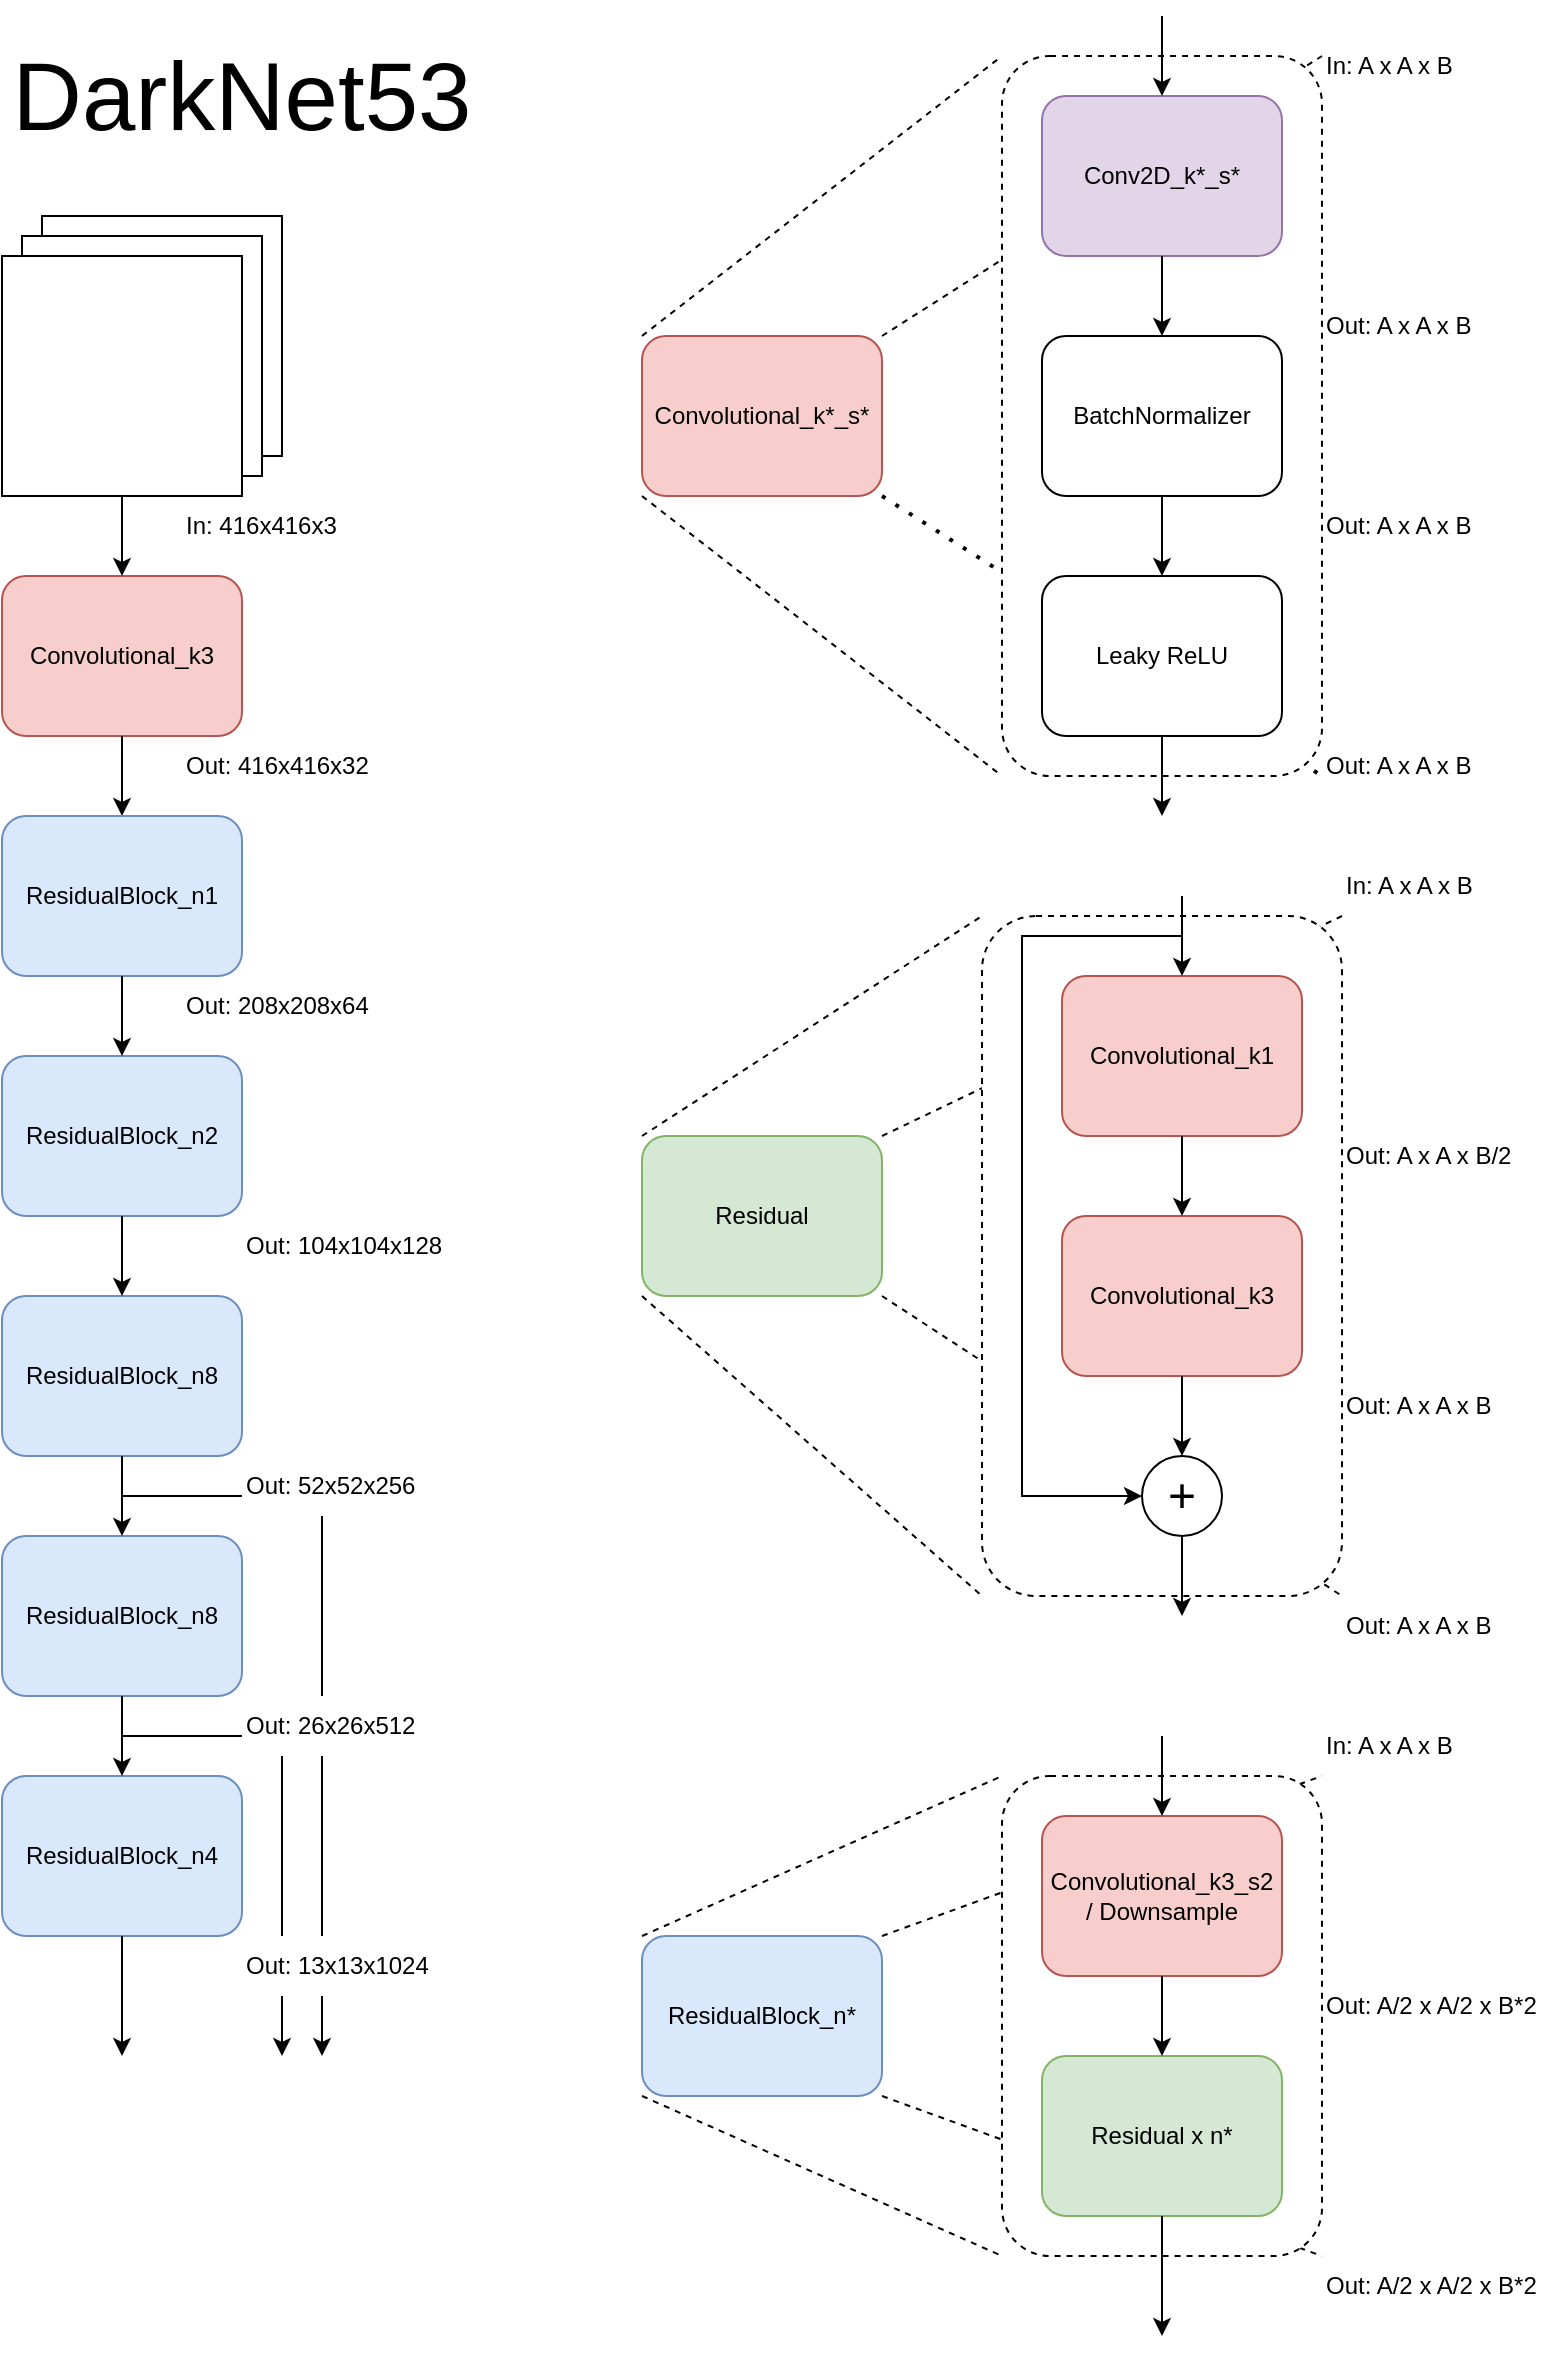<mxfile version="21.2.7" type="device">
  <diagram name="Strona-1" id="idUSnRRMElt9q3PxivnW">
    <mxGraphModel dx="2817" dy="1094" grid="1" gridSize="10" guides="1" tooltips="1" connect="1" arrows="1" fold="1" page="1" pageScale="1" pageWidth="827" pageHeight="1169" math="0" shadow="0">
      <root>
        <mxCell id="0" />
        <mxCell id="1" parent="0" />
        <mxCell id="UWpuQENZs1Tiv_4D3SiJ-388" value="" style="endArrow=none;dashed=1;html=1;rounded=0;exitX=1;exitY=1;exitDx=0;exitDy=0;entryX=1;entryY=1;entryDx=0;entryDy=0;" parent="1" source="UWpuQENZs1Tiv_4D3SiJ-382" target="UWpuQENZs1Tiv_4D3SiJ-376" edge="1">
          <mxGeometry width="50" height="50" relative="1" as="geometry">
            <mxPoint x="-440" y="1250" as="sourcePoint" />
            <mxPoint x="-390" y="1200" as="targetPoint" />
          </mxGeometry>
        </mxCell>
        <mxCell id="UWpuQENZs1Tiv_4D3SiJ-387" value="" style="endArrow=none;dashed=1;html=1;rounded=0;exitX=1;exitY=0;exitDx=0;exitDy=0;entryX=1;entryY=0;entryDx=0;entryDy=0;" parent="1" source="UWpuQENZs1Tiv_4D3SiJ-382" target="UWpuQENZs1Tiv_4D3SiJ-376" edge="1">
          <mxGeometry width="50" height="50" relative="1" as="geometry">
            <mxPoint x="-430" y="890" as="sourcePoint" />
            <mxPoint x="-380" y="840" as="targetPoint" />
          </mxGeometry>
        </mxCell>
        <mxCell id="UWpuQENZs1Tiv_4D3SiJ-375" value="" style="endArrow=none;dashed=1;html=1;rounded=0;exitX=1;exitY=1;exitDx=0;exitDy=0;entryX=1;entryY=1;entryDx=0;entryDy=0;" parent="1" source="UWpuQENZs1Tiv_4D3SiJ-357" target="UWpuQENZs1Tiv_4D3SiJ-370" edge="1">
          <mxGeometry width="50" height="50" relative="1" as="geometry">
            <mxPoint x="-460" y="870" as="sourcePoint" />
            <mxPoint x="-410" y="820" as="targetPoint" />
          </mxGeometry>
        </mxCell>
        <mxCell id="UWpuQENZs1Tiv_4D3SiJ-374" value="" style="endArrow=none;dashed=1;html=1;rounded=0;exitX=1;exitY=0;exitDx=0;exitDy=0;entryX=1;entryY=0;entryDx=0;entryDy=0;" parent="1" source="UWpuQENZs1Tiv_4D3SiJ-357" target="UWpuQENZs1Tiv_4D3SiJ-370" edge="1">
          <mxGeometry width="50" height="50" relative="1" as="geometry">
            <mxPoint x="-490" y="560" as="sourcePoint" />
            <mxPoint x="-440" y="510" as="targetPoint" />
          </mxGeometry>
        </mxCell>
        <mxCell id="UWpuQENZs1Tiv_4D3SiJ-370" value="" style="rounded=1;whiteSpace=wrap;html=1;dashed=1;fillColor=default;" parent="1" vertex="1">
          <mxGeometry x="-310" y="490" width="180" height="340" as="geometry" />
        </mxCell>
        <mxCell id="UWpuQENZs1Tiv_4D3SiJ-356" value="" style="endArrow=none;dashed=1;html=1;dashPattern=1 3;strokeWidth=2;rounded=0;exitX=1;exitY=1;exitDx=0;exitDy=0;entryX=1;entryY=1;entryDx=0;entryDy=0;" parent="1" source="UWpuQENZs1Tiv_4D3SiJ-345" target="UWpuQENZs1Tiv_4D3SiJ-352" edge="1">
          <mxGeometry width="50" height="50" relative="1" as="geometry">
            <mxPoint x="-410" y="620" as="sourcePoint" />
            <mxPoint x="-360" y="570" as="targetPoint" />
          </mxGeometry>
        </mxCell>
        <mxCell id="UWpuQENZs1Tiv_4D3SiJ-355" value="" style="endArrow=none;dashed=1;html=1;rounded=0;exitX=1;exitY=0;exitDx=0;exitDy=0;entryX=1;entryY=0;entryDx=0;entryDy=0;" parent="1" source="UWpuQENZs1Tiv_4D3SiJ-345" target="UWpuQENZs1Tiv_4D3SiJ-352" edge="1">
          <mxGeometry width="50" height="50" relative="1" as="geometry">
            <mxPoint x="-470" y="540" as="sourcePoint" />
            <mxPoint x="-420" y="490" as="targetPoint" />
          </mxGeometry>
        </mxCell>
        <mxCell id="UWpuQENZs1Tiv_4D3SiJ-352" value="" style="rounded=1;whiteSpace=wrap;html=1;dashed=1;fillColor=default;" parent="1" vertex="1">
          <mxGeometry x="-300" y="60" width="160" height="360" as="geometry" />
        </mxCell>
        <mxCell id="UWpuQENZs1Tiv_4D3SiJ-297" value="&lt;font style=&quot;font-size: 48px;&quot;&gt;DarkNet53&lt;br&gt;&lt;/font&gt;" style="text;html=1;strokeColor=none;fillColor=none;align=center;verticalAlign=middle;whiteSpace=wrap;rounded=0;" parent="1" vertex="1">
          <mxGeometry x="-800" y="40" width="240" height="80" as="geometry" />
        </mxCell>
        <mxCell id="UWpuQENZs1Tiv_4D3SiJ-298" value="" style="rounded=0;whiteSpace=wrap;html=1;" parent="1" vertex="1">
          <mxGeometry x="-780" y="140" width="120" height="120" as="geometry" />
        </mxCell>
        <mxCell id="UWpuQENZs1Tiv_4D3SiJ-299" value="" style="rounded=0;whiteSpace=wrap;html=1;" parent="1" vertex="1">
          <mxGeometry x="-790" y="150" width="120" height="120" as="geometry" />
        </mxCell>
        <mxCell id="UWpuQENZs1Tiv_4D3SiJ-300" value="" style="rounded=0;whiteSpace=wrap;html=1;" parent="1" vertex="1">
          <mxGeometry x="-800" y="160" width="120" height="120" as="geometry" />
        </mxCell>
        <mxCell id="UWpuQENZs1Tiv_4D3SiJ-301" value="In: 416x416x3" style="text;html=1;strokeColor=none;fillColor=none;align=left;verticalAlign=middle;whiteSpace=wrap;rounded=0;" parent="1" vertex="1">
          <mxGeometry x="-710" y="280" width="80" height="30" as="geometry" />
        </mxCell>
        <mxCell id="UWpuQENZs1Tiv_4D3SiJ-302" value="Convolutional_k3" style="rounded=1;whiteSpace=wrap;html=1;fillColor=#f8cecc;strokeColor=#b85450;" parent="1" vertex="1">
          <mxGeometry x="-800" y="320" width="120" height="80" as="geometry" />
        </mxCell>
        <mxCell id="UWpuQENZs1Tiv_4D3SiJ-303" value="" style="endArrow=classic;html=1;rounded=0;exitX=0.5;exitY=1;exitDx=0;exitDy=0;entryX=0.5;entryY=0;entryDx=0;entryDy=0;" parent="1" source="UWpuQENZs1Tiv_4D3SiJ-300" target="UWpuQENZs1Tiv_4D3SiJ-302" edge="1">
          <mxGeometry width="50" height="50" relative="1" as="geometry">
            <mxPoint x="-460" y="500" as="sourcePoint" />
            <mxPoint x="-410" y="450" as="targetPoint" />
          </mxGeometry>
        </mxCell>
        <mxCell id="UWpuQENZs1Tiv_4D3SiJ-305" value="" style="endArrow=classic;html=1;rounded=0;exitX=0.5;exitY=1;exitDx=0;exitDy=0;entryX=0.5;entryY=0;entryDx=0;entryDy=0;" parent="1" source="UWpuQENZs1Tiv_4D3SiJ-302" target="UWpuQENZs1Tiv_4D3SiJ-403" edge="1">
          <mxGeometry width="50" height="50" relative="1" as="geometry">
            <mxPoint x="-560" y="480" as="sourcePoint" />
            <mxPoint x="-790" y="420" as="targetPoint" />
          </mxGeometry>
        </mxCell>
        <mxCell id="UWpuQENZs1Tiv_4D3SiJ-334" value="Out: 416x416x32" style="text;html=1;strokeColor=none;fillColor=none;align=left;verticalAlign=middle;whiteSpace=wrap;rounded=0;" parent="1" vertex="1">
          <mxGeometry x="-710" y="400" width="100" height="30" as="geometry" />
        </mxCell>
        <mxCell id="UWpuQENZs1Tiv_4D3SiJ-336" value="Out: 208x208x64" style="text;html=1;strokeColor=none;fillColor=none;align=left;verticalAlign=middle;whiteSpace=wrap;rounded=0;" parent="1" vertex="1">
          <mxGeometry x="-710" y="520" width="100" height="30" as="geometry" />
        </mxCell>
        <mxCell id="UWpuQENZs1Tiv_4D3SiJ-338" value="Out: 104x104x128" style="text;html=1;strokeColor=none;fillColor=none;align=left;verticalAlign=middle;whiteSpace=wrap;rounded=0;" parent="1" vertex="1">
          <mxGeometry x="-680" y="640" width="110" height="30" as="geometry" />
        </mxCell>
        <mxCell id="UWpuQENZs1Tiv_4D3SiJ-345" value="Convolutional_k*_s*" style="rounded=1;whiteSpace=wrap;html=1;fillColor=#f8cecc;strokeColor=#b85450;" parent="1" vertex="1">
          <mxGeometry x="-480" y="200" width="120" height="80" as="geometry" />
        </mxCell>
        <mxCell id="UWpuQENZs1Tiv_4D3SiJ-346" value="Conv2D_k*_s*" style="rounded=1;whiteSpace=wrap;html=1;fillColor=#e1d5e7;strokeColor=#9673a6;" parent="1" vertex="1">
          <mxGeometry x="-280" y="80" width="120" height="80" as="geometry" />
        </mxCell>
        <mxCell id="UWpuQENZs1Tiv_4D3SiJ-347" value="BatchNormalizer" style="rounded=1;whiteSpace=wrap;html=1;" parent="1" vertex="1">
          <mxGeometry x="-280" y="200" width="120" height="80" as="geometry" />
        </mxCell>
        <mxCell id="UWpuQENZs1Tiv_4D3SiJ-348" value="Leaky ReLU" style="rounded=1;whiteSpace=wrap;html=1;" parent="1" vertex="1">
          <mxGeometry x="-280" y="320" width="120" height="80" as="geometry" />
        </mxCell>
        <mxCell id="UWpuQENZs1Tiv_4D3SiJ-350" value="" style="endArrow=classic;html=1;rounded=0;exitX=0.5;exitY=1;exitDx=0;exitDy=0;" parent="1" source="UWpuQENZs1Tiv_4D3SiJ-346" target="UWpuQENZs1Tiv_4D3SiJ-347" edge="1">
          <mxGeometry width="50" height="50" relative="1" as="geometry">
            <mxPoint x="-90" y="240" as="sourcePoint" />
            <mxPoint x="-40" y="190" as="targetPoint" />
          </mxGeometry>
        </mxCell>
        <mxCell id="UWpuQENZs1Tiv_4D3SiJ-351" value="" style="endArrow=classic;html=1;rounded=0;exitX=0.5;exitY=1;exitDx=0;exitDy=0;entryX=0.5;entryY=0;entryDx=0;entryDy=0;" parent="1" source="UWpuQENZs1Tiv_4D3SiJ-347" target="UWpuQENZs1Tiv_4D3SiJ-348" edge="1">
          <mxGeometry width="50" height="50" relative="1" as="geometry">
            <mxPoint x="-70" y="340" as="sourcePoint" />
            <mxPoint x="-20" y="290" as="targetPoint" />
          </mxGeometry>
        </mxCell>
        <mxCell id="UWpuQENZs1Tiv_4D3SiJ-353" value="" style="endArrow=none;dashed=1;html=1;rounded=0;entryX=0;entryY=0;entryDx=0;entryDy=0;" parent="1" target="UWpuQENZs1Tiv_4D3SiJ-352" edge="1">
          <mxGeometry width="50" height="50" relative="1" as="geometry">
            <mxPoint x="-480" y="200" as="sourcePoint" />
            <mxPoint x="-490" y="130" as="targetPoint" />
          </mxGeometry>
        </mxCell>
        <mxCell id="UWpuQENZs1Tiv_4D3SiJ-354" value="" style="endArrow=none;dashed=1;html=1;rounded=0;exitX=0;exitY=1;exitDx=0;exitDy=0;entryX=0;entryY=1;entryDx=0;entryDy=0;" parent="1" source="UWpuQENZs1Tiv_4D3SiJ-345" target="UWpuQENZs1Tiv_4D3SiJ-352" edge="1">
          <mxGeometry width="50" height="50" relative="1" as="geometry">
            <mxPoint x="-360" y="520" as="sourcePoint" />
            <mxPoint x="-310" y="470" as="targetPoint" />
          </mxGeometry>
        </mxCell>
        <mxCell id="UWpuQENZs1Tiv_4D3SiJ-357" value="Residual" style="rounded=1;whiteSpace=wrap;html=1;fillColor=#d5e8d4;strokeColor=#82b366;" parent="1" vertex="1">
          <mxGeometry x="-480" y="600" width="120" height="80" as="geometry" />
        </mxCell>
        <mxCell id="UWpuQENZs1Tiv_4D3SiJ-358" value="Convolutional_k1" style="rounded=1;whiteSpace=wrap;html=1;fillColor=#f8cecc;strokeColor=#b85450;" parent="1" vertex="1">
          <mxGeometry x="-270" y="520" width="120" height="80" as="geometry" />
        </mxCell>
        <mxCell id="UWpuQENZs1Tiv_4D3SiJ-359" value="Convolutional_k3" style="rounded=1;whiteSpace=wrap;html=1;fillColor=#f8cecc;strokeColor=#b85450;" parent="1" vertex="1">
          <mxGeometry x="-270" y="640" width="120" height="80" as="geometry" />
        </mxCell>
        <mxCell id="UWpuQENZs1Tiv_4D3SiJ-360" value="" style="endArrow=classic;html=1;rounded=0;exitX=0.5;exitY=1;exitDx=0;exitDy=0;entryX=0.5;entryY=0;entryDx=0;entryDy=0;" parent="1" source="UWpuQENZs1Tiv_4D3SiJ-358" target="UWpuQENZs1Tiv_4D3SiJ-359" edge="1">
          <mxGeometry width="50" height="50" relative="1" as="geometry">
            <mxPoint x="-190" y="920" as="sourcePoint" />
            <mxPoint x="-140" y="870" as="targetPoint" />
          </mxGeometry>
        </mxCell>
        <mxCell id="UWpuQENZs1Tiv_4D3SiJ-361" value="" style="endArrow=classic;html=1;rounded=0;entryX=0.5;entryY=0;entryDx=0;entryDy=0;" parent="1" target="UWpuQENZs1Tiv_4D3SiJ-346" edge="1">
          <mxGeometry width="50" height="50" relative="1" as="geometry">
            <mxPoint x="-220" y="40" as="sourcePoint" />
            <mxPoint x="-410" y="480" as="targetPoint" />
          </mxGeometry>
        </mxCell>
        <mxCell id="UWpuQENZs1Tiv_4D3SiJ-362" value="" style="endArrow=classic;html=1;rounded=0;exitX=0.5;exitY=1;exitDx=0;exitDy=0;" parent="1" source="UWpuQENZs1Tiv_4D3SiJ-348" edge="1">
          <mxGeometry width="50" height="50" relative="1" as="geometry">
            <mxPoint x="-380" y="570" as="sourcePoint" />
            <mxPoint x="-220" y="440" as="targetPoint" />
          </mxGeometry>
        </mxCell>
        <mxCell id="UWpuQENZs1Tiv_4D3SiJ-363" value="" style="endArrow=classic;html=1;rounded=0;entryX=0.5;entryY=0;entryDx=0;entryDy=0;" parent="1" target="UWpuQENZs1Tiv_4D3SiJ-358" edge="1">
          <mxGeometry width="50" height="50" relative="1" as="geometry">
            <mxPoint x="-210" y="480" as="sourcePoint" />
            <mxPoint x="-50" y="480" as="targetPoint" />
          </mxGeometry>
        </mxCell>
        <mxCell id="UWpuQENZs1Tiv_4D3SiJ-365" value="&lt;font style=&quot;font-size: 24px;&quot;&gt;+&lt;/font&gt;" style="ellipse;whiteSpace=wrap;html=1;aspect=fixed;" parent="1" vertex="1">
          <mxGeometry x="-230" y="760" width="40" height="40" as="geometry" />
        </mxCell>
        <mxCell id="UWpuQENZs1Tiv_4D3SiJ-367" value="" style="endArrow=classic;html=1;rounded=0;exitX=0.5;exitY=1;exitDx=0;exitDy=0;entryX=0.5;entryY=0;entryDx=0;entryDy=0;" parent="1" source="UWpuQENZs1Tiv_4D3SiJ-359" target="UWpuQENZs1Tiv_4D3SiJ-365" edge="1">
          <mxGeometry width="50" height="50" relative="1" as="geometry">
            <mxPoint x="-130" y="800" as="sourcePoint" />
            <mxPoint x="-80" y="750" as="targetPoint" />
          </mxGeometry>
        </mxCell>
        <mxCell id="UWpuQENZs1Tiv_4D3SiJ-368" value="" style="endArrow=classic;html=1;rounded=0;exitX=0.5;exitY=1;exitDx=0;exitDy=0;" parent="1" source="UWpuQENZs1Tiv_4D3SiJ-365" edge="1">
          <mxGeometry width="50" height="50" relative="1" as="geometry">
            <mxPoint x="-370" y="880" as="sourcePoint" />
            <mxPoint x="-210" y="840" as="targetPoint" />
          </mxGeometry>
        </mxCell>
        <mxCell id="UWpuQENZs1Tiv_4D3SiJ-369" value="" style="endArrow=classic;html=1;rounded=0;entryX=0;entryY=0.5;entryDx=0;entryDy=0;" parent="1" target="UWpuQENZs1Tiv_4D3SiJ-365" edge="1">
          <mxGeometry width="50" height="50" relative="1" as="geometry">
            <mxPoint x="-210" y="480" as="sourcePoint" />
            <mxPoint x="-330" y="760" as="targetPoint" />
            <Array as="points">
              <mxPoint x="-210" y="500" />
              <mxPoint x="-290" y="500" />
              <mxPoint x="-290" y="780" />
            </Array>
          </mxGeometry>
        </mxCell>
        <mxCell id="UWpuQENZs1Tiv_4D3SiJ-372" value="" style="endArrow=none;dashed=1;html=1;rounded=0;entryX=0;entryY=0;entryDx=0;entryDy=0;exitX=0;exitY=0;exitDx=0;exitDy=0;" parent="1" source="UWpuQENZs1Tiv_4D3SiJ-357" target="UWpuQENZs1Tiv_4D3SiJ-370" edge="1">
          <mxGeometry width="50" height="50" relative="1" as="geometry">
            <mxPoint x="-450" y="820" as="sourcePoint" />
            <mxPoint x="-400" y="770" as="targetPoint" />
          </mxGeometry>
        </mxCell>
        <mxCell id="UWpuQENZs1Tiv_4D3SiJ-373" value="" style="endArrow=none;dashed=1;html=1;rounded=0;exitX=0;exitY=1;exitDx=0;exitDy=0;entryX=0;entryY=1;entryDx=0;entryDy=0;" parent="1" source="UWpuQENZs1Tiv_4D3SiJ-357" target="UWpuQENZs1Tiv_4D3SiJ-370" edge="1">
          <mxGeometry width="50" height="50" relative="1" as="geometry">
            <mxPoint x="-450" y="880" as="sourcePoint" />
            <mxPoint x="-400" y="830" as="targetPoint" />
          </mxGeometry>
        </mxCell>
        <mxCell id="UWpuQENZs1Tiv_4D3SiJ-376" value="" style="rounded=1;whiteSpace=wrap;html=1;dashed=1;verticalAlign=top;" parent="1" vertex="1">
          <mxGeometry x="-300" y="920" width="160" height="240" as="geometry" />
        </mxCell>
        <mxCell id="UWpuQENZs1Tiv_4D3SiJ-377" value="Convolutional_k3_s2 / Downsample" style="rounded=1;whiteSpace=wrap;html=1;fillColor=#f8cecc;strokeColor=#b85450;" parent="1" vertex="1">
          <mxGeometry x="-280" y="940" width="120" height="80" as="geometry" />
        </mxCell>
        <mxCell id="UWpuQENZs1Tiv_4D3SiJ-378" value="Residual x n*" style="rounded=1;whiteSpace=wrap;html=1;fillColor=#d5e8d4;strokeColor=#82b366;" parent="1" vertex="1">
          <mxGeometry x="-280" y="1060" width="120" height="80" as="geometry" />
        </mxCell>
        <mxCell id="UWpuQENZs1Tiv_4D3SiJ-379" value="" style="endArrow=classic;html=1;rounded=0;exitX=0.5;exitY=1;exitDx=0;exitDy=0;entryX=0.5;entryY=0;entryDx=0;entryDy=0;" parent="1" source="UWpuQENZs1Tiv_4D3SiJ-377" target="UWpuQENZs1Tiv_4D3SiJ-378" edge="1">
          <mxGeometry width="50" height="50" relative="1" as="geometry">
            <mxPoint x="-90" y="1260" as="sourcePoint" />
            <mxPoint x="-40" y="1210" as="targetPoint" />
          </mxGeometry>
        </mxCell>
        <mxCell id="UWpuQENZs1Tiv_4D3SiJ-382" value="ResidualBlock_n*" style="rounded=1;whiteSpace=wrap;html=1;fillColor=#dae8fc;strokeColor=#6c8ebf;" parent="1" vertex="1">
          <mxGeometry x="-480" y="1000" width="120" height="80" as="geometry" />
        </mxCell>
        <mxCell id="UWpuQENZs1Tiv_4D3SiJ-383" value="" style="endArrow=classic;html=1;rounded=0;entryX=0.5;entryY=0;entryDx=0;entryDy=0;" parent="1" target="UWpuQENZs1Tiv_4D3SiJ-377" edge="1">
          <mxGeometry width="50" height="50" relative="1" as="geometry">
            <mxPoint x="-220" y="900" as="sourcePoint" />
            <mxPoint x="-370" y="870" as="targetPoint" />
          </mxGeometry>
        </mxCell>
        <mxCell id="UWpuQENZs1Tiv_4D3SiJ-384" value="" style="endArrow=classic;html=1;rounded=0;exitX=0.5;exitY=1;exitDx=0;exitDy=0;" parent="1" source="UWpuQENZs1Tiv_4D3SiJ-378" edge="1">
          <mxGeometry width="50" height="50" relative="1" as="geometry">
            <mxPoint x="-200" y="1340" as="sourcePoint" />
            <mxPoint x="-220" y="1200" as="targetPoint" />
          </mxGeometry>
        </mxCell>
        <mxCell id="UWpuQENZs1Tiv_4D3SiJ-385" value="" style="endArrow=none;dashed=1;html=1;rounded=0;exitX=0;exitY=0;exitDx=0;exitDy=0;entryX=0;entryY=0;entryDx=0;entryDy=0;" parent="1" source="UWpuQENZs1Tiv_4D3SiJ-382" target="UWpuQENZs1Tiv_4D3SiJ-376" edge="1">
          <mxGeometry width="50" height="50" relative="1" as="geometry">
            <mxPoint x="-370" y="910" as="sourcePoint" />
            <mxPoint x="-320" y="860" as="targetPoint" />
          </mxGeometry>
        </mxCell>
        <mxCell id="UWpuQENZs1Tiv_4D3SiJ-386" value="" style="endArrow=none;dashed=1;html=1;rounded=0;exitX=0;exitY=1;exitDx=0;exitDy=0;entryX=0;entryY=1;entryDx=0;entryDy=0;" parent="1" source="UWpuQENZs1Tiv_4D3SiJ-382" target="UWpuQENZs1Tiv_4D3SiJ-376" edge="1">
          <mxGeometry width="50" height="50" relative="1" as="geometry">
            <mxPoint x="-430" y="1290" as="sourcePoint" />
            <mxPoint x="-380" y="1240" as="targetPoint" />
          </mxGeometry>
        </mxCell>
        <mxCell id="UWpuQENZs1Tiv_4D3SiJ-389" value="Out: A/2 x A/2 x B*2" style="text;html=1;strokeColor=none;fillColor=none;align=left;verticalAlign=middle;whiteSpace=wrap;rounded=0;" parent="1" vertex="1">
          <mxGeometry x="-140" y="1020" width="110" height="30" as="geometry" />
        </mxCell>
        <mxCell id="UWpuQENZs1Tiv_4D3SiJ-390" value="Out: A/2 x A/2 x B*2" style="text;html=1;strokeColor=none;fillColor=none;align=left;verticalAlign=middle;whiteSpace=wrap;rounded=0;" parent="1" vertex="1">
          <mxGeometry x="-140" y="1160" width="110" height="30" as="geometry" />
        </mxCell>
        <mxCell id="UWpuQENZs1Tiv_4D3SiJ-392" value="In: A x A x B" style="text;html=1;strokeColor=none;fillColor=none;align=left;verticalAlign=middle;whiteSpace=wrap;rounded=0;" parent="1" vertex="1">
          <mxGeometry x="-140" y="890" width="100" height="30" as="geometry" />
        </mxCell>
        <mxCell id="UWpuQENZs1Tiv_4D3SiJ-394" value="Out: A x A x B" style="text;html=1;strokeColor=none;fillColor=none;align=left;verticalAlign=middle;whiteSpace=wrap;rounded=0;" parent="1" vertex="1">
          <mxGeometry x="-140" y="180" width="110" height="30" as="geometry" />
        </mxCell>
        <mxCell id="UWpuQENZs1Tiv_4D3SiJ-396" value="In: A x A x B" style="text;html=1;strokeColor=none;fillColor=none;align=left;verticalAlign=middle;whiteSpace=wrap;rounded=0;" parent="1" vertex="1">
          <mxGeometry x="-140" y="50" width="100" height="30" as="geometry" />
        </mxCell>
        <mxCell id="UWpuQENZs1Tiv_4D3SiJ-397" value="Out: A x A x B" style="text;html=1;strokeColor=none;fillColor=none;align=left;verticalAlign=middle;whiteSpace=wrap;rounded=0;" parent="1" vertex="1">
          <mxGeometry x="-140" y="280" width="110" height="30" as="geometry" />
        </mxCell>
        <mxCell id="UWpuQENZs1Tiv_4D3SiJ-398" value="Out: A x A x B" style="text;html=1;strokeColor=none;fillColor=none;align=left;verticalAlign=middle;whiteSpace=wrap;rounded=0;" parent="1" vertex="1">
          <mxGeometry x="-140" y="400" width="110" height="30" as="geometry" />
        </mxCell>
        <mxCell id="UWpuQENZs1Tiv_4D3SiJ-399" value="In: A x A x B" style="text;html=1;strokeColor=none;fillColor=none;align=left;verticalAlign=middle;whiteSpace=wrap;rounded=0;" parent="1" vertex="1">
          <mxGeometry x="-130" y="460" width="100" height="30" as="geometry" />
        </mxCell>
        <mxCell id="UWpuQENZs1Tiv_4D3SiJ-400" value="Out: A x A x B/2" style="text;html=1;strokeColor=none;fillColor=none;align=left;verticalAlign=middle;whiteSpace=wrap;rounded=0;" parent="1" vertex="1">
          <mxGeometry x="-130" y="595" width="110" height="30" as="geometry" />
        </mxCell>
        <mxCell id="UWpuQENZs1Tiv_4D3SiJ-401" value="Out: A x A x B" style="text;html=1;strokeColor=none;fillColor=none;align=left;verticalAlign=middle;whiteSpace=wrap;rounded=0;" parent="1" vertex="1">
          <mxGeometry x="-130" y="720" width="110" height="30" as="geometry" />
        </mxCell>
        <mxCell id="UWpuQENZs1Tiv_4D3SiJ-402" value="Out: A x A x B" style="text;html=1;strokeColor=none;fillColor=none;align=left;verticalAlign=middle;whiteSpace=wrap;rounded=0;" parent="1" vertex="1">
          <mxGeometry x="-130" y="830" width="110" height="30" as="geometry" />
        </mxCell>
        <mxCell id="UWpuQENZs1Tiv_4D3SiJ-403" value="ResidualBlock_n1" style="rounded=1;whiteSpace=wrap;html=1;fillColor=#dae8fc;strokeColor=#6c8ebf;" parent="1" vertex="1">
          <mxGeometry x="-800" y="440" width="120" height="80" as="geometry" />
        </mxCell>
        <mxCell id="UWpuQENZs1Tiv_4D3SiJ-404" value="ResidualBlock_n2" style="rounded=1;whiteSpace=wrap;html=1;fillColor=#dae8fc;strokeColor=#6c8ebf;" parent="1" vertex="1">
          <mxGeometry x="-800" y="560" width="120" height="80" as="geometry" />
        </mxCell>
        <mxCell id="UWpuQENZs1Tiv_4D3SiJ-405" value="ResidualBlock_n8" style="rounded=1;whiteSpace=wrap;html=1;fillColor=#dae8fc;strokeColor=#6c8ebf;" parent="1" vertex="1">
          <mxGeometry x="-800" y="680" width="120" height="80" as="geometry" />
        </mxCell>
        <mxCell id="UWpuQENZs1Tiv_4D3SiJ-406" value="ResidualBlock_n8" style="rounded=1;whiteSpace=wrap;html=1;fillColor=#dae8fc;strokeColor=#6c8ebf;" parent="1" vertex="1">
          <mxGeometry x="-800" y="800" width="120" height="80" as="geometry" />
        </mxCell>
        <mxCell id="UWpuQENZs1Tiv_4D3SiJ-407" value="ResidualBlock_n4" style="rounded=1;whiteSpace=wrap;html=1;fillColor=#dae8fc;strokeColor=#6c8ebf;" parent="1" vertex="1">
          <mxGeometry x="-800" y="920" width="120" height="80" as="geometry" />
        </mxCell>
        <mxCell id="UWpuQENZs1Tiv_4D3SiJ-408" value="" style="endArrow=classic;html=1;rounded=0;exitX=0.5;exitY=1;exitDx=0;exitDy=0;entryX=0.5;entryY=0;entryDx=0;entryDy=0;" parent="1" source="UWpuQENZs1Tiv_4D3SiJ-406" target="UWpuQENZs1Tiv_4D3SiJ-407" edge="1">
          <mxGeometry width="50" height="50" relative="1" as="geometry">
            <mxPoint x="-850" y="920" as="sourcePoint" />
            <mxPoint x="-800" y="870" as="targetPoint" />
          </mxGeometry>
        </mxCell>
        <mxCell id="UWpuQENZs1Tiv_4D3SiJ-409" value="" style="endArrow=classic;html=1;rounded=0;exitX=0.5;exitY=1;exitDx=0;exitDy=0;entryX=0.5;entryY=0;entryDx=0;entryDy=0;" parent="1" source="UWpuQENZs1Tiv_4D3SiJ-404" target="UWpuQENZs1Tiv_4D3SiJ-405" edge="1">
          <mxGeometry width="50" height="50" relative="1" as="geometry">
            <mxPoint x="-630" y="760" as="sourcePoint" />
            <mxPoint x="-580" y="710" as="targetPoint" />
          </mxGeometry>
        </mxCell>
        <mxCell id="UWpuQENZs1Tiv_4D3SiJ-410" value="" style="endArrow=classic;html=1;rounded=0;exitX=0.5;exitY=1;exitDx=0;exitDy=0;entryX=0.5;entryY=0;entryDx=0;entryDy=0;" parent="1" source="UWpuQENZs1Tiv_4D3SiJ-405" target="UWpuQENZs1Tiv_4D3SiJ-406" edge="1">
          <mxGeometry width="50" height="50" relative="1" as="geometry">
            <mxPoint x="-590" y="750" as="sourcePoint" />
            <mxPoint x="-540" y="700" as="targetPoint" />
          </mxGeometry>
        </mxCell>
        <mxCell id="UWpuQENZs1Tiv_4D3SiJ-412" value="" style="endArrow=classic;html=1;rounded=0;exitX=0.5;exitY=1;exitDx=0;exitDy=0;" parent="1" source="UWpuQENZs1Tiv_4D3SiJ-407" edge="1">
          <mxGeometry width="50" height="50" relative="1" as="geometry">
            <mxPoint x="-590" y="980" as="sourcePoint" />
            <mxPoint x="-740" y="1060" as="targetPoint" />
          </mxGeometry>
        </mxCell>
        <mxCell id="UWpuQENZs1Tiv_4D3SiJ-413" value="" style="endArrow=classic;html=1;rounded=0;exitX=0.5;exitY=1;exitDx=0;exitDy=0;" parent="1" source="UWpuQENZs1Tiv_4D3SiJ-406" edge="1">
          <mxGeometry width="50" height="50" relative="1" as="geometry">
            <mxPoint x="-550" y="830" as="sourcePoint" />
            <mxPoint x="-660" y="1060" as="targetPoint" />
            <Array as="points">
              <mxPoint x="-740" y="900" />
              <mxPoint x="-660" y="900" />
            </Array>
          </mxGeometry>
        </mxCell>
        <mxCell id="UWpuQENZs1Tiv_4D3SiJ-414" value="" style="endArrow=classic;html=1;rounded=0;exitX=0.5;exitY=1;exitDx=0;exitDy=0;" parent="1" source="UWpuQENZs1Tiv_4D3SiJ-405" edge="1">
          <mxGeometry width="50" height="50" relative="1" as="geometry">
            <mxPoint x="-550" y="790" as="sourcePoint" />
            <mxPoint x="-640" y="1060" as="targetPoint" />
            <Array as="points">
              <mxPoint x="-740" y="780" />
              <mxPoint x="-640" y="780" />
            </Array>
          </mxGeometry>
        </mxCell>
        <mxCell id="UWpuQENZs1Tiv_4D3SiJ-340" value="Out: 52x52x256" style="text;html=1;strokeColor=none;fillColor=default;align=left;verticalAlign=middle;whiteSpace=wrap;rounded=0;" parent="1" vertex="1">
          <mxGeometry x="-680" y="760" width="110" height="30" as="geometry" />
        </mxCell>
        <mxCell id="UWpuQENZs1Tiv_4D3SiJ-342" value="Out: 26x26x512" style="text;html=1;strokeColor=none;fillColor=default;align=left;verticalAlign=middle;whiteSpace=wrap;rounded=0;" parent="1" vertex="1">
          <mxGeometry x="-680" y="880" width="110" height="30" as="geometry" />
        </mxCell>
        <mxCell id="UWpuQENZs1Tiv_4D3SiJ-344" value="Out: 13x13x1024" style="text;html=1;strokeColor=none;fillColor=default;align=left;verticalAlign=middle;whiteSpace=wrap;rounded=0;" parent="1" vertex="1">
          <mxGeometry x="-680" y="1000" width="110" height="30" as="geometry" />
        </mxCell>
        <mxCell id="UWpuQENZs1Tiv_4D3SiJ-415" value="" style="endArrow=classic;html=1;rounded=0;exitX=0.5;exitY=1;exitDx=0;exitDy=0;entryX=0.5;entryY=0;entryDx=0;entryDy=0;" parent="1" source="UWpuQENZs1Tiv_4D3SiJ-403" target="UWpuQENZs1Tiv_4D3SiJ-404" edge="1">
          <mxGeometry width="50" height="50" relative="1" as="geometry">
            <mxPoint x="-940" y="550" as="sourcePoint" />
            <mxPoint x="-890" y="500" as="targetPoint" />
          </mxGeometry>
        </mxCell>
      </root>
    </mxGraphModel>
  </diagram>
</mxfile>
